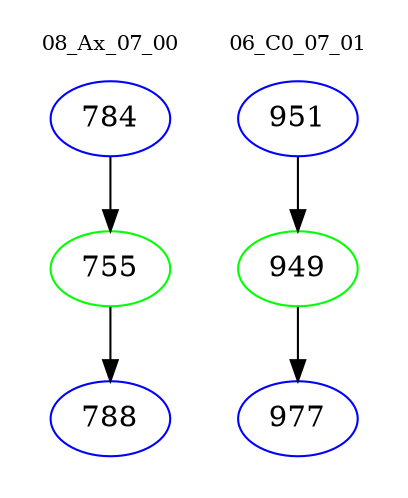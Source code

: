 digraph{
subgraph cluster_0 {
color = white
label = "08_Ax_07_00";
fontsize=10;
T0_784 [label="784", color="blue"]
T0_784 -> T0_755 [color="black"]
T0_755 [label="755", color="green"]
T0_755 -> T0_788 [color="black"]
T0_788 [label="788", color="blue"]
}
subgraph cluster_1 {
color = white
label = "06_C0_07_01";
fontsize=10;
T1_951 [label="951", color="blue"]
T1_951 -> T1_949 [color="black"]
T1_949 [label="949", color="green"]
T1_949 -> T1_977 [color="black"]
T1_977 [label="977", color="blue"]
}
}
